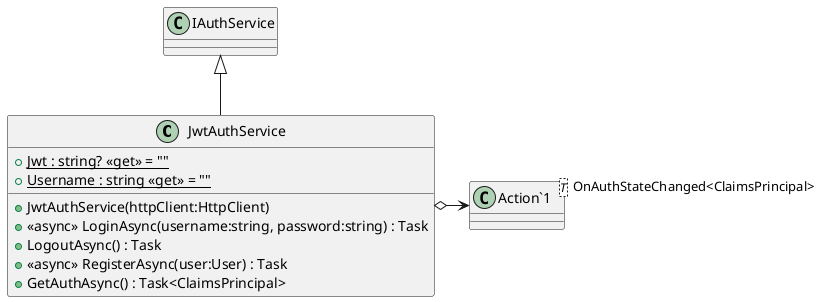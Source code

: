 @startuml
class JwtAuthService {
    + JwtAuthService(httpClient:HttpClient)
    + {static} Jwt : string? <<get>> = ""
    + {static} Username : string <<get>> = ""
    + <<async>> LoginAsync(username:string, password:string) : Task
    + LogoutAsync() : Task
    + <<async>> RegisterAsync(user:User) : Task
    + GetAuthAsync() : Task<ClaimsPrincipal>
}
class "Action`1"<T> {
}
IAuthService <|-- JwtAuthService
JwtAuthService o-> "OnAuthStateChanged<ClaimsPrincipal>" "Action`1"
@enduml
